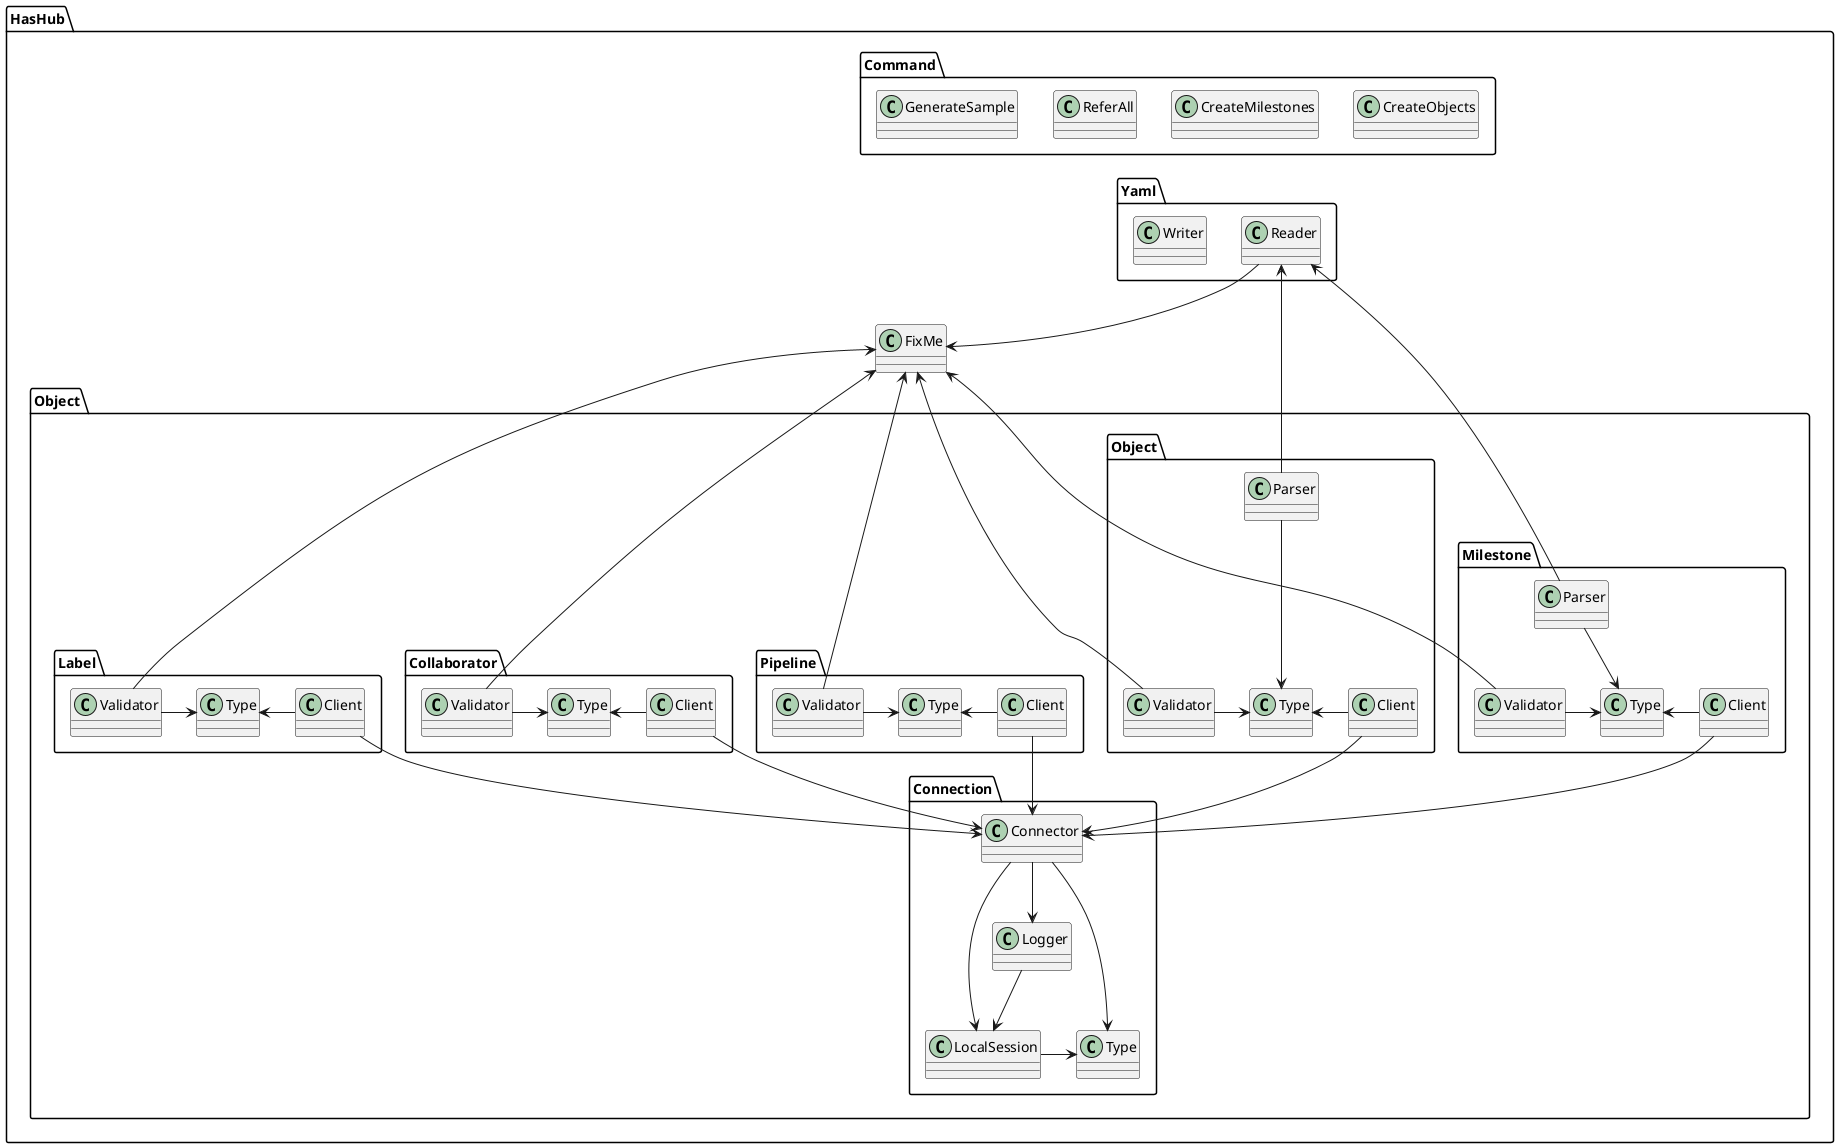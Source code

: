 @startuml

namespace HasHub {
  namespace Command {
    class CreateObjects
    class CreateMilestones
    class ReferAll
    class GenerateSample
  }
  namespace Object {
    namespace Connection {
      class Connector
      class LocalSession
      class Type
      class Logger
      Connector --> Type
      Connector --> Logger
      Logger --> LocalSession
      Connector --> LocalSession
      LocalSession -r-> Type
    }
    namespace Object {
      class Validator
      class Client
      class Type
      class Parser
      Validator -r-> Type
      Client -l-> Type
      Parser -d--> Type
    }
    namespace Milestone {
      class Validator
      class Client
      class Type
      class Parser
      Validator -r-> Type
      Client -l-> Type
      Parser -d-> Type
    }
    namespace Label {
      class Validator
      class Client
      class Type
      Validator -r-> Type
      Client -l-> Type
    }
    namespace Collaborator {
      class Validator
      class Client
      class Type
      Validator -r-> Type
      Client -l-> Type
    }
    namespace Pipeline {
      class Validator
      class Client
      class Type
      Validator -r-> Type
      Client -l-> Type
    }
  }
  class FixMe
  namespace Yaml {
    class Reader
    class Writer
  }
}

HasHub.Object.Object.Client -d-> HasHub.Object.Connection.Connector
HasHub.Object.Milestone.Client -d-> HasHub.Object.Connection.Connector
HasHub.Object.Label.Client -d-> HasHub.Object.Connection.Connector
HasHub.Object.Collaborator.Client -d-> HasHub.Object.Connection.Connector
HasHub.Object.Pipeline.Client -d-> HasHub.Object.Connection.Connector

HasHub.Object.Object.Validator -u> HasHub.FixMe
HasHub.Object.Milestone.Validator -u-> HasHub.FixMe
HasHub.Object.Label.Validator -u-> HasHub.FixMe
HasHub.Object.Collaborator.Validator -u---> HasHub.FixMe
HasHub.Object.Pipeline.Validator -u-> HasHub.FixMe

HasHub.Object.Object.Parser -u> HasHub.Yaml.Reader
HasHub.Object.Milestone.Parser -u---> HasHub.Yaml.Reader

HasHub.Yaml.Reader -d-> HasHub.FixMe

HasHub.Command.CreateObjects -[hidden]d-> HasHub.Yaml.Writer
HasHub.Command.CreateMilestones -[hidden]d-> HasHub.Yaml.Writer
HasHub.Command.ReferAll -[hidden]d-> HasHub.Yaml.Writer
HasHub.Command.GenerateSample -[hidden]d-> HasHub.Yaml.Writer

@enduml